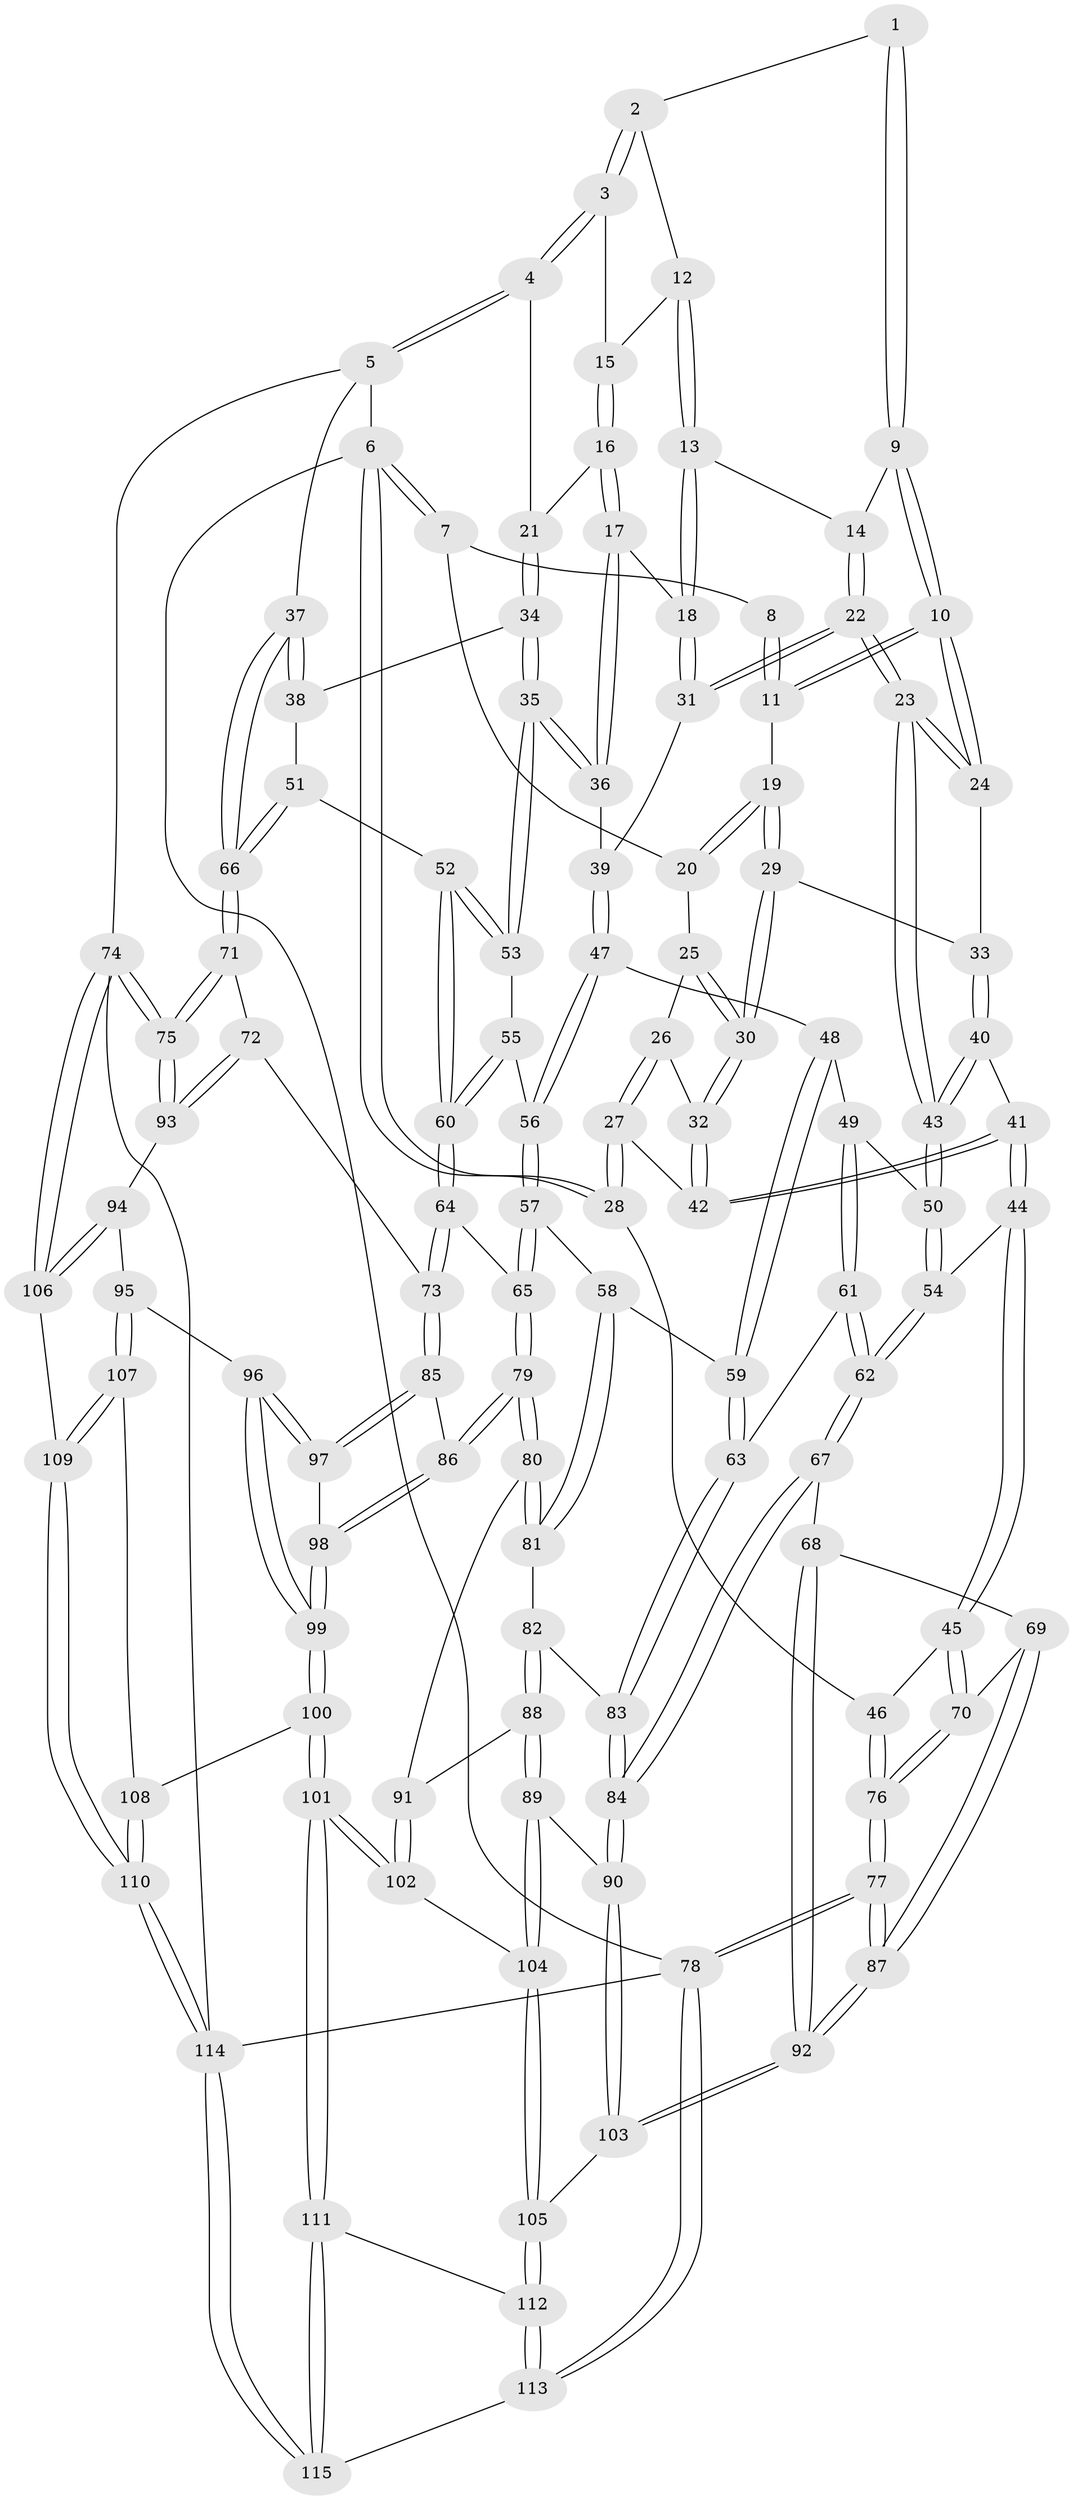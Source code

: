 // coarse degree distribution, {4: 0.6304347826086957, 2: 0.043478260869565216, 5: 0.10869565217391304, 3: 0.1956521739130435, 6: 0.021739130434782608}
// Generated by graph-tools (version 1.1) at 2025/38/03/04/25 23:38:36]
// undirected, 115 vertices, 284 edges
graph export_dot {
  node [color=gray90,style=filled];
  1 [pos="+0.3817099968033265+0"];
  2 [pos="+0.7903156611603332+0"];
  3 [pos="+0.9299023237606353+0"];
  4 [pos="+1+0"];
  5 [pos="+1+0"];
  6 [pos="+0+0"];
  7 [pos="+0+0"];
  8 [pos="+0.33640363744155843+0"];
  9 [pos="+0.4411709340471365+0.04777763263307277"];
  10 [pos="+0.30023155647727817+0.1377068060277574"];
  11 [pos="+0.2919991980502208+0.13360988090310982"];
  12 [pos="+0.5766495061352935+0.08138470120911989"];
  13 [pos="+0.5371111953921152+0.10003003471231361"];
  14 [pos="+0.4562502108899125+0.06716226863537242"];
  15 [pos="+0.646847992589066+0.11194852402484383"];
  16 [pos="+0.6598141929494701+0.13138238753508058"];
  17 [pos="+0.5784645616050397+0.20448842815929016"];
  18 [pos="+0.5620944412802271+0.19479584696559782"];
  19 [pos="+0.25816067353108685+0.12754984417683912"];
  20 [pos="+0.16095772844610595+0.06428901607200123"];
  21 [pos="+0.7251637658725344+0.16629704326612024"];
  22 [pos="+0.41060335396450703+0.2597099892950077"];
  23 [pos="+0.3956708713786337+0.2671163459905736"];
  24 [pos="+0.3214024777887001+0.18907803420414235"];
  25 [pos="+0.1529183714164153+0.09791263418491455"];
  26 [pos="+0.09625880181843445+0.16909296164062157"];
  27 [pos="+0.0014358724927373684+0.23379706561262611"];
  28 [pos="+0+0.24463759365839605"];
  29 [pos="+0.208443446766114+0.2256043337452048"];
  30 [pos="+0.1694186053257455+0.22882893764878712"];
  31 [pos="+0.44620433313220403+0.26169951874888814"];
  32 [pos="+0.16103455649873757+0.23664762967470207"];
  33 [pos="+0.23568181424949733+0.24117756811497487"];
  34 [pos="+0.7262645358060504+0.2661910772523283"];
  35 [pos="+0.6668563121507962+0.3000250491901209"];
  36 [pos="+0.6650999457937434+0.29856618677755753"];
  37 [pos="+1+0.15646473476245823"];
  38 [pos="+0.7592925379661309+0.2726209738039975"];
  39 [pos="+0.4657884968681313+0.27639976696364926"];
  40 [pos="+0.2541260742704821+0.28069294347492446"];
  41 [pos="+0.15780590458035026+0.3339195258200252"];
  42 [pos="+0.1371786069393775+0.26695414241288046"];
  43 [pos="+0.3560326625263759+0.34060435780949844"];
  44 [pos="+0.1552273647371917+0.4207779816758019"];
  45 [pos="+0.1452202930075347+0.4262646748206189"];
  46 [pos="+0+0.28353863081562347"];
  47 [pos="+0.5491015526552704+0.3743498271927953"];
  48 [pos="+0.46408979741857825+0.3982171933850922"];
  49 [pos="+0.3534691494014301+0.3721916716273042"];
  50 [pos="+0.35217136434961543+0.37044599195575234"];
  51 [pos="+0.8470332854876075+0.43920450310962716"];
  52 [pos="+0.8234553404985528+0.46416694238049455"];
  53 [pos="+0.6629818465005378+0.3106741515664456"];
  54 [pos="+0.2034214338480611+0.4273600732921166"];
  55 [pos="+0.6522631544596375+0.33086233748947796"];
  56 [pos="+0.6095392138498669+0.39193120430458767"];
  57 [pos="+0.6103551205290692+0.4748599672889586"];
  58 [pos="+0.5209518324827989+0.5108391808056877"];
  59 [pos="+0.5067184054129088+0.5143048664217499"];
  60 [pos="+0.8007956479132771+0.49860513984463595"];
  61 [pos="+0.3805985447753233+0.47934689822986165"];
  62 [pos="+0.3033736803439707+0.605691477284632"];
  63 [pos="+0.4900454198884481+0.5238700235241611"];
  64 [pos="+0.7908540256824053+0.5192583982564147"];
  65 [pos="+0.681708688312946+0.5468775708257844"];
  66 [pos="+1+0.3281163508165329"];
  67 [pos="+0.30068774761504424+0.6378137973617607"];
  68 [pos="+0.21383008317715194+0.6319091969950914"];
  69 [pos="+0.14071951067600066+0.5972607858808351"];
  70 [pos="+0.10279296540566737+0.530708095401787"];
  71 [pos="+1+0.47063724054905637"];
  72 [pos="+0.8793279588252912+0.6222557249978955"];
  73 [pos="+0.8778796971254499+0.6218530884530299"];
  74 [pos="+1+0.8843789393786402"];
  75 [pos="+1+0.7069855774785122"];
  76 [pos="+0+0.5980914136788269"];
  77 [pos="+0+1"];
  78 [pos="+0+1"];
  79 [pos="+0.6553770864307212+0.6551690534250134"];
  80 [pos="+0.6238458337677835+0.661763985571935"];
  81 [pos="+0.5738688405927256+0.644406168292965"];
  82 [pos="+0.4962779239943412+0.6333151856400447"];
  83 [pos="+0.47006611398739107+0.5956721636437878"];
  84 [pos="+0.3050301519116843+0.6435434652731479"];
  85 [pos="+0.7965021719112195+0.6914566110778037"];
  86 [pos="+0.6765593657008572+0.6843854640909177"];
  87 [pos="+0+1"];
  88 [pos="+0.47109303189277374+0.7176171668194015"];
  89 [pos="+0.45635774055162137+0.7405803982391689"];
  90 [pos="+0.3135030133276314+0.6773181843682289"];
  91 [pos="+0.5996413197967208+0.685699172801232"];
  92 [pos="+0+0.9796414355364577"];
  93 [pos="+0.9308499676654884+0.7309656080542709"];
  94 [pos="+0.9048082118925994+0.7862361118253377"];
  95 [pos="+0.8717197089269502+0.8177829624674601"];
  96 [pos="+0.8362484343055451+0.7997911723266546"];
  97 [pos="+0.8155923681038513+0.7716961221885927"];
  98 [pos="+0.6825857251877185+0.762399254203136"];
  99 [pos="+0.6632135807301899+0.8612658872082004"];
  100 [pos="+0.6482118996774066+0.8902188445291749"];
  101 [pos="+0.6271192683646011+0.9197439475981289"];
  102 [pos="+0.5076718548337451+0.8377421355587026"];
  103 [pos="+0.26451067349036356+0.8335373352177252"];
  104 [pos="+0.4970407026366601+0.8345815456538258"];
  105 [pos="+0.38494446975339264+0.8877105709508643"];
  106 [pos="+1+0.8901958740883972"];
  107 [pos="+0.8722040483903085+0.8264085554400571"];
  108 [pos="+0.8502312547658518+0.8667913955032093"];
  109 [pos="+0.974194791068967+0.921400111824088"];
  110 [pos="+0.7983627221379952+1"];
  111 [pos="+0.6688660950174595+1"];
  112 [pos="+0.38608783748182407+0.9149294581431305"];
  113 [pos="+0.30557213481986223+1"];
  114 [pos="+0.7463236733403197+1"];
  115 [pos="+0.680404175380784+1"];
  1 -- 2;
  1 -- 9;
  1 -- 9;
  2 -- 3;
  2 -- 3;
  2 -- 12;
  3 -- 4;
  3 -- 4;
  3 -- 15;
  4 -- 5;
  4 -- 5;
  4 -- 21;
  5 -- 6;
  5 -- 37;
  5 -- 74;
  6 -- 7;
  6 -- 7;
  6 -- 28;
  6 -- 28;
  6 -- 78;
  7 -- 8;
  7 -- 20;
  8 -- 11;
  8 -- 11;
  9 -- 10;
  9 -- 10;
  9 -- 14;
  10 -- 11;
  10 -- 11;
  10 -- 24;
  10 -- 24;
  11 -- 19;
  12 -- 13;
  12 -- 13;
  12 -- 15;
  13 -- 14;
  13 -- 18;
  13 -- 18;
  14 -- 22;
  14 -- 22;
  15 -- 16;
  15 -- 16;
  16 -- 17;
  16 -- 17;
  16 -- 21;
  17 -- 18;
  17 -- 36;
  17 -- 36;
  18 -- 31;
  18 -- 31;
  19 -- 20;
  19 -- 20;
  19 -- 29;
  19 -- 29;
  20 -- 25;
  21 -- 34;
  21 -- 34;
  22 -- 23;
  22 -- 23;
  22 -- 31;
  22 -- 31;
  23 -- 24;
  23 -- 24;
  23 -- 43;
  23 -- 43;
  24 -- 33;
  25 -- 26;
  25 -- 30;
  25 -- 30;
  26 -- 27;
  26 -- 27;
  26 -- 32;
  27 -- 28;
  27 -- 28;
  27 -- 42;
  28 -- 46;
  29 -- 30;
  29 -- 30;
  29 -- 33;
  30 -- 32;
  30 -- 32;
  31 -- 39;
  32 -- 42;
  32 -- 42;
  33 -- 40;
  33 -- 40;
  34 -- 35;
  34 -- 35;
  34 -- 38;
  35 -- 36;
  35 -- 36;
  35 -- 53;
  35 -- 53;
  36 -- 39;
  37 -- 38;
  37 -- 38;
  37 -- 66;
  37 -- 66;
  38 -- 51;
  39 -- 47;
  39 -- 47;
  40 -- 41;
  40 -- 43;
  40 -- 43;
  41 -- 42;
  41 -- 42;
  41 -- 44;
  41 -- 44;
  43 -- 50;
  43 -- 50;
  44 -- 45;
  44 -- 45;
  44 -- 54;
  45 -- 46;
  45 -- 70;
  45 -- 70;
  46 -- 76;
  46 -- 76;
  47 -- 48;
  47 -- 56;
  47 -- 56;
  48 -- 49;
  48 -- 59;
  48 -- 59;
  49 -- 50;
  49 -- 61;
  49 -- 61;
  50 -- 54;
  50 -- 54;
  51 -- 52;
  51 -- 66;
  51 -- 66;
  52 -- 53;
  52 -- 53;
  52 -- 60;
  52 -- 60;
  53 -- 55;
  54 -- 62;
  54 -- 62;
  55 -- 56;
  55 -- 60;
  55 -- 60;
  56 -- 57;
  56 -- 57;
  57 -- 58;
  57 -- 65;
  57 -- 65;
  58 -- 59;
  58 -- 81;
  58 -- 81;
  59 -- 63;
  59 -- 63;
  60 -- 64;
  60 -- 64;
  61 -- 62;
  61 -- 62;
  61 -- 63;
  62 -- 67;
  62 -- 67;
  63 -- 83;
  63 -- 83;
  64 -- 65;
  64 -- 73;
  64 -- 73;
  65 -- 79;
  65 -- 79;
  66 -- 71;
  66 -- 71;
  67 -- 68;
  67 -- 84;
  67 -- 84;
  68 -- 69;
  68 -- 92;
  68 -- 92;
  69 -- 70;
  69 -- 87;
  69 -- 87;
  70 -- 76;
  70 -- 76;
  71 -- 72;
  71 -- 75;
  71 -- 75;
  72 -- 73;
  72 -- 93;
  72 -- 93;
  73 -- 85;
  73 -- 85;
  74 -- 75;
  74 -- 75;
  74 -- 106;
  74 -- 106;
  74 -- 114;
  75 -- 93;
  75 -- 93;
  76 -- 77;
  76 -- 77;
  77 -- 78;
  77 -- 78;
  77 -- 87;
  77 -- 87;
  78 -- 113;
  78 -- 113;
  78 -- 114;
  79 -- 80;
  79 -- 80;
  79 -- 86;
  79 -- 86;
  80 -- 81;
  80 -- 81;
  80 -- 91;
  81 -- 82;
  82 -- 83;
  82 -- 88;
  82 -- 88;
  83 -- 84;
  83 -- 84;
  84 -- 90;
  84 -- 90;
  85 -- 86;
  85 -- 97;
  85 -- 97;
  86 -- 98;
  86 -- 98;
  87 -- 92;
  87 -- 92;
  88 -- 89;
  88 -- 89;
  88 -- 91;
  89 -- 90;
  89 -- 104;
  89 -- 104;
  90 -- 103;
  90 -- 103;
  91 -- 102;
  91 -- 102;
  92 -- 103;
  92 -- 103;
  93 -- 94;
  94 -- 95;
  94 -- 106;
  94 -- 106;
  95 -- 96;
  95 -- 107;
  95 -- 107;
  96 -- 97;
  96 -- 97;
  96 -- 99;
  96 -- 99;
  97 -- 98;
  98 -- 99;
  98 -- 99;
  99 -- 100;
  99 -- 100;
  100 -- 101;
  100 -- 101;
  100 -- 108;
  101 -- 102;
  101 -- 102;
  101 -- 111;
  101 -- 111;
  102 -- 104;
  103 -- 105;
  104 -- 105;
  104 -- 105;
  105 -- 112;
  105 -- 112;
  106 -- 109;
  107 -- 108;
  107 -- 109;
  107 -- 109;
  108 -- 110;
  108 -- 110;
  109 -- 110;
  109 -- 110;
  110 -- 114;
  110 -- 114;
  111 -- 112;
  111 -- 115;
  111 -- 115;
  112 -- 113;
  112 -- 113;
  113 -- 115;
  114 -- 115;
  114 -- 115;
}
